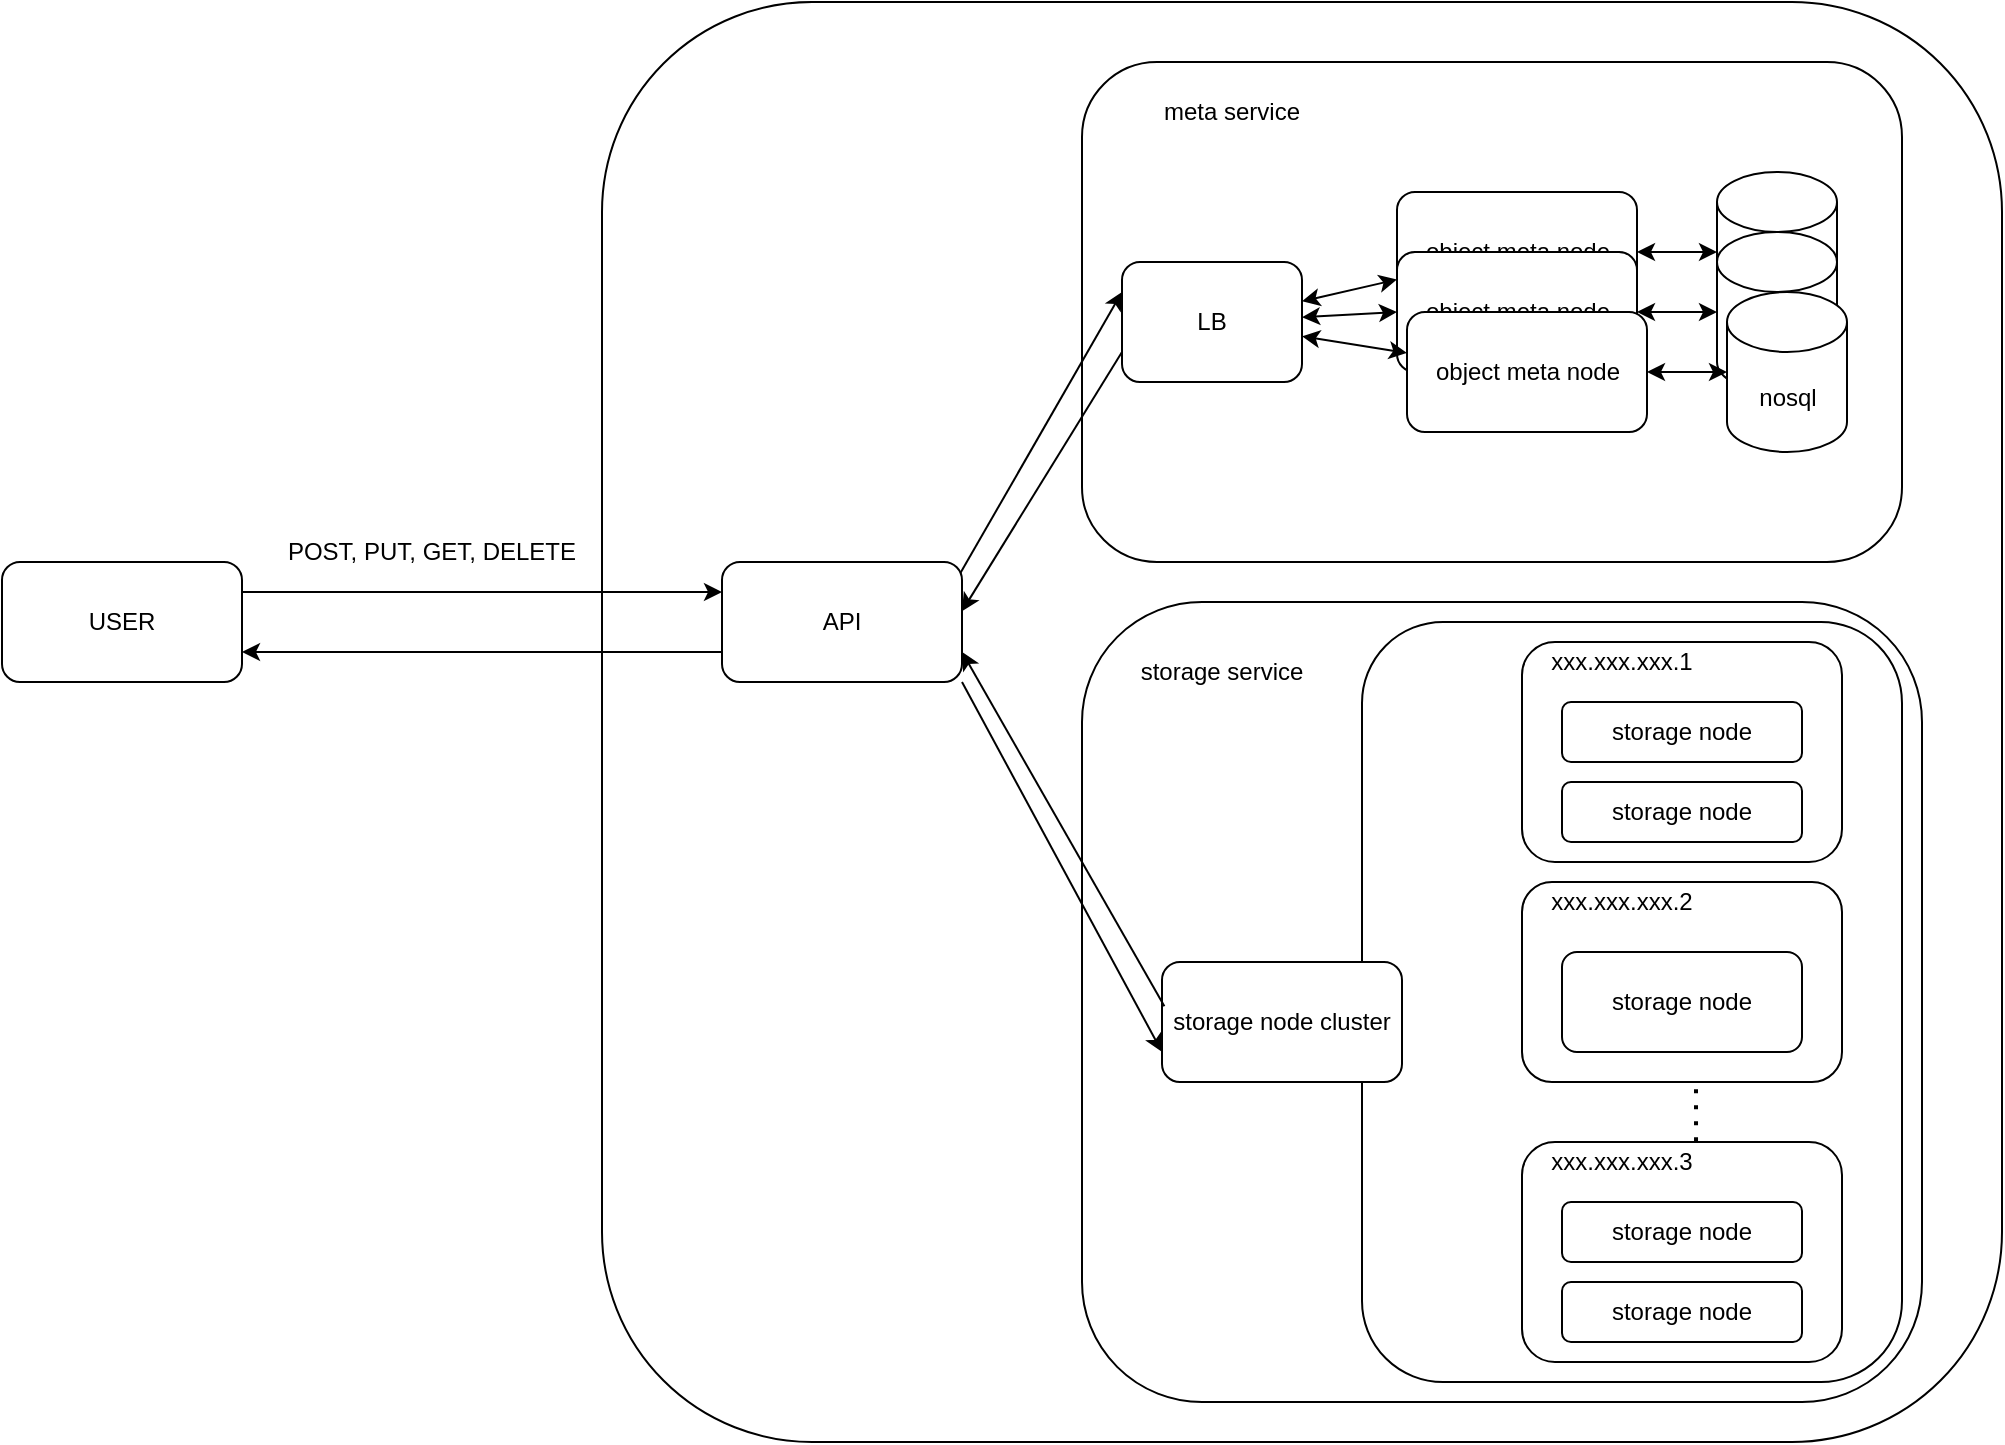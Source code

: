 <mxfile>
    <diagram id="XrwoL8R-I7j03MeKUOcI" name="architecture_v2">
        <mxGraphModel dx="1960" dy="513" grid="1" gridSize="10" guides="1" tooltips="1" connect="1" arrows="1" fold="1" page="1" pageScale="1" pageWidth="827" pageHeight="1169" math="0" shadow="0">
            <root>
                <mxCell id="0"/>
                <mxCell id="1" parent="0"/>
                <mxCell id="3" value="" style="rounded=1;whiteSpace=wrap;html=1;" parent="1" vertex="1">
                    <mxGeometry x="280" y="120" width="700" height="720" as="geometry"/>
                </mxCell>
                <mxCell id="10" value="" style="rounded=1;whiteSpace=wrap;html=1;" parent="1" vertex="1">
                    <mxGeometry x="520" y="420" width="420" height="400" as="geometry"/>
                </mxCell>
                <mxCell id="37" value="" style="rounded=1;whiteSpace=wrap;html=1;" parent="1" vertex="1">
                    <mxGeometry x="660" y="430" width="270" height="380" as="geometry"/>
                </mxCell>
                <mxCell id="2" value="USER" style="rounded=1;whiteSpace=wrap;html=1;" parent="1" vertex="1">
                    <mxGeometry x="-20" y="400" width="120" height="60" as="geometry"/>
                </mxCell>
                <mxCell id="4" value="API" style="rounded=1;whiteSpace=wrap;html=1;" parent="1" vertex="1">
                    <mxGeometry x="340" y="400" width="120" height="60" as="geometry"/>
                </mxCell>
                <mxCell id="6" value="" style="endArrow=classic;html=1;exitX=1;exitY=0.25;exitDx=0;exitDy=0;entryX=0;entryY=0.25;entryDx=0;entryDy=0;" parent="1" source="2" target="4" edge="1">
                    <mxGeometry width="50" height="50" relative="1" as="geometry">
                        <mxPoint x="380" y="440" as="sourcePoint"/>
                        <mxPoint x="430" y="390" as="targetPoint"/>
                    </mxGeometry>
                </mxCell>
                <mxCell id="7" value="" style="endArrow=classic;html=1;exitX=0;exitY=0.75;exitDx=0;exitDy=0;entryX=1;entryY=0.75;entryDx=0;entryDy=0;" parent="1" source="4" target="2" edge="1">
                    <mxGeometry width="50" height="50" relative="1" as="geometry">
                        <mxPoint x="110" y="425" as="sourcePoint"/>
                        <mxPoint x="350" y="425" as="targetPoint"/>
                    </mxGeometry>
                </mxCell>
                <mxCell id="9" value="" style="rounded=1;whiteSpace=wrap;html=1;" parent="1" vertex="1">
                    <mxGeometry x="520" y="150" width="410" height="250" as="geometry"/>
                </mxCell>
                <mxCell id="12" value="LB" style="rounded=1;whiteSpace=wrap;html=1;" parent="1" vertex="1">
                    <mxGeometry x="540" y="250" width="90" height="60" as="geometry"/>
                </mxCell>
                <mxCell id="13" value="storage node cluster" style="rounded=1;whiteSpace=wrap;html=1;" parent="1" vertex="1">
                    <mxGeometry x="560" y="600" width="120" height="60" as="geometry"/>
                </mxCell>
                <mxCell id="14" value="" style="rounded=1;whiteSpace=wrap;html=1;" parent="1" vertex="1">
                    <mxGeometry x="740" y="440" width="160" height="110" as="geometry"/>
                </mxCell>
                <mxCell id="15" value="" style="rounded=1;whiteSpace=wrap;html=1;" parent="1" vertex="1">
                    <mxGeometry x="740" y="560" width="160" height="100" as="geometry"/>
                </mxCell>
                <mxCell id="16" value="nosql" style="shape=cylinder3;whiteSpace=wrap;html=1;boundedLbl=1;backgroundOutline=1;size=15;" parent="1" vertex="1">
                    <mxGeometry x="837.5" y="205" width="60" height="80" as="geometry"/>
                </mxCell>
                <mxCell id="17" value="storage node" style="rounded=1;whiteSpace=wrap;html=1;" parent="1" vertex="1">
                    <mxGeometry x="760" y="470" width="120" height="30" as="geometry"/>
                </mxCell>
                <mxCell id="19" value="storage node" style="rounded=1;whiteSpace=wrap;html=1;" parent="1" vertex="1">
                    <mxGeometry x="760" y="510" width="120" height="30" as="geometry"/>
                </mxCell>
                <mxCell id="20" value="storage node" style="rounded=1;whiteSpace=wrap;html=1;" parent="1" vertex="1">
                    <mxGeometry x="760" y="595" width="120" height="50" as="geometry"/>
                </mxCell>
                <mxCell id="21" value="" style="endArrow=none;dashed=1;html=1;dashPattern=1 3;strokeWidth=2;exitX=0.731;exitY=0.714;exitDx=0;exitDy=0;exitPerimeter=0;" parent="1" source="10" edge="1">
                    <mxGeometry width="50" height="50" relative="1" as="geometry">
                        <mxPoint x="830" y="680" as="sourcePoint"/>
                        <mxPoint x="827" y="660" as="targetPoint"/>
                    </mxGeometry>
                </mxCell>
                <mxCell id="22" value="" style="rounded=1;whiteSpace=wrap;html=1;" parent="1" vertex="1">
                    <mxGeometry x="740" y="690" width="160" height="110" as="geometry"/>
                </mxCell>
                <mxCell id="24" value="storage node" style="rounded=1;whiteSpace=wrap;html=1;" parent="1" vertex="1">
                    <mxGeometry x="760" y="720" width="120" height="30" as="geometry"/>
                </mxCell>
                <mxCell id="25" value="storage node" style="rounded=1;whiteSpace=wrap;html=1;" parent="1" vertex="1">
                    <mxGeometry x="760" y="760" width="120" height="30" as="geometry"/>
                </mxCell>
                <mxCell id="26" value="xxx.xxx.xxx.1" style="text;html=1;strokeColor=none;fillColor=none;align=center;verticalAlign=middle;whiteSpace=wrap;rounded=0;" parent="1" vertex="1">
                    <mxGeometry x="760" y="440" width="60" height="20" as="geometry"/>
                </mxCell>
                <mxCell id="28" value="xxx.xxx.xxx.2" style="text;html=1;strokeColor=none;fillColor=none;align=center;verticalAlign=middle;whiteSpace=wrap;rounded=0;" parent="1" vertex="1">
                    <mxGeometry x="760" y="560" width="60" height="20" as="geometry"/>
                </mxCell>
                <mxCell id="30" value="xxx.xxx.xxx.3" style="text;html=1;strokeColor=none;fillColor=none;align=center;verticalAlign=middle;whiteSpace=wrap;rounded=0;" parent="1" vertex="1">
                    <mxGeometry x="760" y="690" width="60" height="20" as="geometry"/>
                </mxCell>
                <mxCell id="31" value="" style="endArrow=classic;html=1;exitX=0.994;exitY=0.09;exitDx=0;exitDy=0;entryX=0;entryY=0.25;entryDx=0;entryDy=0;exitPerimeter=0;" parent="1" source="4" target="12" edge="1">
                    <mxGeometry width="50" height="50" relative="1" as="geometry">
                        <mxPoint x="690" y="540" as="sourcePoint"/>
                        <mxPoint x="740" y="490" as="targetPoint"/>
                    </mxGeometry>
                </mxCell>
                <mxCell id="32" value="" style="endArrow=classic;html=1;exitX=0;exitY=0.75;exitDx=0;exitDy=0;entryX=1;entryY=0.41;entryDx=0;entryDy=0;entryPerimeter=0;" parent="1" source="12" target="4" edge="1">
                    <mxGeometry width="50" height="50" relative="1" as="geometry">
                        <mxPoint x="470" y="425" as="sourcePoint"/>
                        <mxPoint x="570" y="275" as="targetPoint"/>
                    </mxGeometry>
                </mxCell>
                <mxCell id="33" value="" style="endArrow=classic;html=1;exitX=1;exitY=1;exitDx=0;exitDy=0;entryX=0;entryY=0.75;entryDx=0;entryDy=0;" parent="1" source="4" target="13" edge="1">
                    <mxGeometry width="50" height="50" relative="1" as="geometry">
                        <mxPoint x="469.28" y="415.4" as="sourcePoint"/>
                        <mxPoint x="570" y="275" as="targetPoint"/>
                    </mxGeometry>
                </mxCell>
                <mxCell id="34" value="" style="endArrow=classic;html=1;exitX=0.01;exitY=0.369;exitDx=0;exitDy=0;entryX=1;entryY=0.75;entryDx=0;entryDy=0;exitPerimeter=0;" parent="1" source="13" target="4" edge="1">
                    <mxGeometry width="50" height="50" relative="1" as="geometry">
                        <mxPoint x="470" y="470" as="sourcePoint"/>
                        <mxPoint x="570" y="655" as="targetPoint"/>
                    </mxGeometry>
                </mxCell>
                <mxCell id="35" value="storage service" style="text;html=1;strokeColor=none;fillColor=none;align=center;verticalAlign=middle;whiteSpace=wrap;rounded=0;" parent="1" vertex="1">
                    <mxGeometry x="540" y="440" width="100" height="30" as="geometry"/>
                </mxCell>
                <mxCell id="36" value="meta service" style="text;html=1;strokeColor=none;fillColor=none;align=center;verticalAlign=middle;whiteSpace=wrap;rounded=0;" parent="1" vertex="1">
                    <mxGeometry x="540" y="160" width="110" height="30" as="geometry"/>
                </mxCell>
                <mxCell id="22j1NjlpuGM0zyQFbdJL-37" value="" style="endArrow=classic;startArrow=classic;html=1;exitX=1;exitY=0.5;exitDx=0;exitDy=0;" parent="1" source="qHkTOjJ6QAgFXQLdBOn8-37" target="16" edge="1">
                    <mxGeometry width="50" height="50" relative="1" as="geometry">
                        <mxPoint x="617.5" y="515" as="sourcePoint"/>
                        <mxPoint x="667.5" y="465" as="targetPoint"/>
                    </mxGeometry>
                </mxCell>
                <mxCell id="qHkTOjJ6QAgFXQLdBOn8-37" value="object meta node" style="rounded=1;whiteSpace=wrap;html=1;" parent="1" vertex="1">
                    <mxGeometry x="677.5" y="215" width="120" height="60" as="geometry"/>
                </mxCell>
                <mxCell id="qHkTOjJ6QAgFXQLdBOn8-39" value="" style="endArrow=classic;startArrow=classic;html=1;entryX=0;entryY=0.5;entryDx=0;entryDy=0;" parent="1" source="12" target="qHkTOjJ6QAgFXQLdBOn8-42" edge="1">
                    <mxGeometry width="50" height="50" relative="1" as="geometry">
                        <mxPoint x="810" y="290" as="sourcePoint"/>
                        <mxPoint x="850" y="290" as="targetPoint"/>
                    </mxGeometry>
                </mxCell>
                <mxCell id="qHkTOjJ6QAgFXQLdBOn8-40" value="nosql" style="shape=cylinder3;whiteSpace=wrap;html=1;boundedLbl=1;backgroundOutline=1;size=15;" parent="1" vertex="1">
                    <mxGeometry x="837.5" y="235" width="60" height="80" as="geometry"/>
                </mxCell>
                <mxCell id="qHkTOjJ6QAgFXQLdBOn8-41" value="" style="endArrow=classic;startArrow=classic;html=1;exitX=1;exitY=0.5;exitDx=0;exitDy=0;" parent="1" source="qHkTOjJ6QAgFXQLdBOn8-42" target="qHkTOjJ6QAgFXQLdBOn8-40" edge="1">
                    <mxGeometry width="50" height="50" relative="1" as="geometry">
                        <mxPoint x="617.5" y="545" as="sourcePoint"/>
                        <mxPoint x="667.5" y="495" as="targetPoint"/>
                    </mxGeometry>
                </mxCell>
                <mxCell id="qHkTOjJ6QAgFXQLdBOn8-42" value="object meta node" style="rounded=1;whiteSpace=wrap;html=1;" parent="1" vertex="1">
                    <mxGeometry x="677.5" y="245" width="120" height="60" as="geometry"/>
                </mxCell>
                <mxCell id="qHkTOjJ6QAgFXQLdBOn8-43" value="nosql" style="shape=cylinder3;whiteSpace=wrap;html=1;boundedLbl=1;backgroundOutline=1;size=15;" parent="1" vertex="1">
                    <mxGeometry x="842.5" y="265" width="60" height="80" as="geometry"/>
                </mxCell>
                <mxCell id="qHkTOjJ6QAgFXQLdBOn8-44" value="" style="endArrow=classic;startArrow=classic;html=1;exitX=1;exitY=0.5;exitDx=0;exitDy=0;" parent="1" source="qHkTOjJ6QAgFXQLdBOn8-45" target="qHkTOjJ6QAgFXQLdBOn8-43" edge="1">
                    <mxGeometry width="50" height="50" relative="1" as="geometry">
                        <mxPoint x="622.5" y="575" as="sourcePoint"/>
                        <mxPoint x="672.5" y="525" as="targetPoint"/>
                    </mxGeometry>
                </mxCell>
                <mxCell id="qHkTOjJ6QAgFXQLdBOn8-45" value="object meta node" style="rounded=1;whiteSpace=wrap;html=1;" parent="1" vertex="1">
                    <mxGeometry x="682.5" y="275" width="120" height="60" as="geometry"/>
                </mxCell>
                <mxCell id="qHkTOjJ6QAgFXQLdBOn8-46" value="" style="endArrow=classic;startArrow=classic;html=1;" parent="1" source="12" target="qHkTOjJ6QAgFXQLdBOn8-37" edge="1">
                    <mxGeometry width="50" height="50" relative="1" as="geometry">
                        <mxPoint x="640" y="287.568" as="sourcePoint"/>
                        <mxPoint x="687.5" y="285" as="targetPoint"/>
                    </mxGeometry>
                </mxCell>
                <mxCell id="qHkTOjJ6QAgFXQLdBOn8-47" value="" style="endArrow=classic;startArrow=classic;html=1;" parent="1" source="12" target="qHkTOjJ6QAgFXQLdBOn8-45" edge="1">
                    <mxGeometry width="50" height="50" relative="1" as="geometry">
                        <mxPoint x="640" y="279.672" as="sourcePoint"/>
                        <mxPoint x="687.5" y="268.77" as="targetPoint"/>
                    </mxGeometry>
                </mxCell>
                <mxCell id="LDG4DuuS8nTANSQ6Wwz4-37" value="POST, PUT, GET, DELETE" style="text;html=1;strokeColor=none;fillColor=none;align=center;verticalAlign=middle;whiteSpace=wrap;rounded=0;" parent="1" vertex="1">
                    <mxGeometry x="110" y="380" width="170" height="30" as="geometry"/>
                </mxCell>
            </root>
        </mxGraphModel>
    </diagram>
    <diagram name="Copy of architecture_v0" id="tJNM4rOETJOF8i7caVq6">
        <mxGraphModel dx="1960" dy="1948" grid="1" gridSize="10" guides="1" tooltips="1" connect="1" arrows="1" fold="1" page="1" pageScale="1" pageWidth="827" pageHeight="1169" math="0" shadow="0">
            <root>
                <mxCell id="Dv7mG6I_VhBKM4UHNYjN-0"/>
                <mxCell id="Dv7mG6I_VhBKM4UHNYjN-1" parent="Dv7mG6I_VhBKM4UHNYjN-0"/>
                <mxCell id="15" value="" style="rounded=1;whiteSpace=wrap;html=1;" parent="Dv7mG6I_VhBKM4UHNYjN-1" vertex="1">
                    <mxGeometry x="-40" y="-480" width="970" height="580" as="geometry"/>
                </mxCell>
                <mxCell id="Dv7mG6I_VhBKM4UHNYjN-2" value="" style="rounded=1;whiteSpace=wrap;html=1;" parent="Dv7mG6I_VhBKM4UHNYjN-1" vertex="1">
                    <mxGeometry x="280" y="200" width="580" height="420" as="geometry"/>
                </mxCell>
                <mxCell id="Dv7mG6I_VhBKM4UHNYjN-4" value="USER" style="rounded=1;whiteSpace=wrap;html=1;" parent="Dv7mG6I_VhBKM4UHNYjN-1" vertex="1">
                    <mxGeometry x="-20" y="400" width="120" height="60" as="geometry"/>
                </mxCell>
                <mxCell id="Dv7mG6I_VhBKM4UHNYjN-5" value="" style="rounded=1;whiteSpace=wrap;html=1;" parent="Dv7mG6I_VhBKM4UHNYjN-1" vertex="1">
                    <mxGeometry x="340" y="230" width="340" height="370" as="geometry"/>
                </mxCell>
                <mxCell id="Dv7mG6I_VhBKM4UHNYjN-6" value="" style="endArrow=classic;html=1;exitX=1;exitY=0.25;exitDx=0;exitDy=0;entryX=0.002;entryY=0.469;entryDx=0;entryDy=0;entryPerimeter=0;" parent="Dv7mG6I_VhBKM4UHNYjN-1" source="Dv7mG6I_VhBKM4UHNYjN-4" target="4gl4zNjlHuUFSt6S9p6h-2" edge="1">
                    <mxGeometry width="50" height="50" relative="1" as="geometry">
                        <mxPoint x="380" y="440" as="sourcePoint"/>
                        <mxPoint x="430" y="390" as="targetPoint"/>
                    </mxGeometry>
                </mxCell>
                <mxCell id="Dv7mG6I_VhBKM4UHNYjN-7" value="" style="endArrow=classic;html=1;exitX=0;exitY=0.589;exitDx=0;exitDy=0;entryX=1;entryY=0.75;entryDx=0;entryDy=0;exitPerimeter=0;" parent="Dv7mG6I_VhBKM4UHNYjN-1" source="4gl4zNjlHuUFSt6S9p6h-2" target="Dv7mG6I_VhBKM4UHNYjN-4" edge="1">
                    <mxGeometry width="50" height="50" relative="1" as="geometry">
                        <mxPoint x="110" y="425" as="sourcePoint"/>
                        <mxPoint x="350" y="425" as="targetPoint"/>
                    </mxGeometry>
                </mxCell>
                <mxCell id="Dv7mG6I_VhBKM4UHNYjN-8" value="POST, PUT, GET, DELETE" style="text;html=1;strokeColor=none;fillColor=none;align=center;verticalAlign=middle;whiteSpace=wrap;rounded=0;" parent="Dv7mG6I_VhBKM4UHNYjN-1" vertex="1">
                    <mxGeometry x="110" y="380" width="170" height="30" as="geometry"/>
                </mxCell>
                <mxCell id="Dv7mG6I_VhBKM4UHNYjN-10" value="object meta service" style="rounded=1;whiteSpace=wrap;html=1;" parent="Dv7mG6I_VhBKM4UHNYjN-1" vertex="1">
                    <mxGeometry x="520" y="300" width="120" height="60" as="geometry"/>
                </mxCell>
                <mxCell id="Dv7mG6I_VhBKM4UHNYjN-11" value="storage service" style="rounded=1;whiteSpace=wrap;html=1;" parent="Dv7mG6I_VhBKM4UHNYjN-1" vertex="1">
                    <mxGeometry x="520" y="490" width="120" height="60" as="geometry"/>
                </mxCell>
                <mxCell id="Dv7mG6I_VhBKM4UHNYjN-12" value="nosql" style="shape=cylinder3;whiteSpace=wrap;html=1;boundedLbl=1;backgroundOutline=1;size=15;" parent="Dv7mG6I_VhBKM4UHNYjN-1" vertex="1">
                    <mxGeometry x="730" y="290" width="60" height="80" as="geometry"/>
                </mxCell>
                <mxCell id="Dv7mG6I_VhBKM4UHNYjN-19" value="" style="endArrow=classic;startArrow=classic;html=1;entryX=0;entryY=0.5;entryDx=0;entryDy=0;entryPerimeter=0;" parent="Dv7mG6I_VhBKM4UHNYjN-1" source="Dv7mG6I_VhBKM4UHNYjN-10" target="Dv7mG6I_VhBKM4UHNYjN-12" edge="1">
                    <mxGeometry width="50" height="50" relative="1" as="geometry">
                        <mxPoint x="510" y="540" as="sourcePoint"/>
                        <mxPoint x="560" y="490" as="targetPoint"/>
                    </mxGeometry>
                </mxCell>
                <mxCell id="Dv7mG6I_VhBKM4UHNYjN-20" value="levelDB" style="shape=cylinder3;whiteSpace=wrap;html=1;boundedLbl=1;backgroundOutline=1;size=15;" parent="Dv7mG6I_VhBKM4UHNYjN-1" vertex="1">
                    <mxGeometry x="730" y="480" width="60" height="80" as="geometry"/>
                </mxCell>
                <mxCell id="Dv7mG6I_VhBKM4UHNYjN-21" value="" style="endArrow=classic;startArrow=classic;html=1;exitX=1;exitY=0.5;exitDx=0;exitDy=0;" parent="Dv7mG6I_VhBKM4UHNYjN-1" source="Dv7mG6I_VhBKM4UHNYjN-11" target="Dv7mG6I_VhBKM4UHNYjN-20" edge="1">
                    <mxGeometry width="50" height="50" relative="1" as="geometry">
                        <mxPoint x="690" y="340" as="sourcePoint"/>
                        <mxPoint x="740" y="340" as="targetPoint"/>
                    </mxGeometry>
                </mxCell>
                <mxCell id="4gl4zNjlHuUFSt6S9p6h-0" value="API server" style="text;html=1;strokeColor=none;fillColor=none;align=center;verticalAlign=middle;whiteSpace=wrap;rounded=0;" parent="Dv7mG6I_VhBKM4UHNYjN-1" vertex="1">
                    <mxGeometry x="350" y="230" width="100" height="30" as="geometry"/>
                </mxCell>
                <mxCell id="4gl4zNjlHuUFSt6S9p6h-2" value="handler" style="rounded=1;whiteSpace=wrap;html=1;" parent="Dv7mG6I_VhBKM4UHNYjN-1" vertex="1">
                    <mxGeometry x="370" y="300" width="120" height="250" as="geometry"/>
                </mxCell>
                <mxCell id="0" value="" style="rounded=1;whiteSpace=wrap;html=1;" parent="Dv7mG6I_VhBKM4UHNYjN-1" vertex="1">
                    <mxGeometry x="274" y="-380" width="580" height="420" as="geometry"/>
                </mxCell>
                <mxCell id="1" value="USER" style="rounded=1;whiteSpace=wrap;html=1;" parent="Dv7mG6I_VhBKM4UHNYjN-1" vertex="1">
                    <mxGeometry x="-26" y="-180" width="120" height="60" as="geometry"/>
                </mxCell>
                <mxCell id="2" value="" style="rounded=1;whiteSpace=wrap;html=1;" parent="Dv7mG6I_VhBKM4UHNYjN-1" vertex="1">
                    <mxGeometry x="334" y="-350" width="340" height="370" as="geometry"/>
                </mxCell>
                <mxCell id="3" value="" style="endArrow=classic;html=1;exitX=1;exitY=0.25;exitDx=0;exitDy=0;entryX=0.002;entryY=0.469;entryDx=0;entryDy=0;entryPerimeter=0;" parent="Dv7mG6I_VhBKM4UHNYjN-1" source="1" target="13" edge="1">
                    <mxGeometry width="50" height="50" relative="1" as="geometry">
                        <mxPoint x="374" y="-140" as="sourcePoint"/>
                        <mxPoint x="424" y="-190" as="targetPoint"/>
                    </mxGeometry>
                </mxCell>
                <mxCell id="4" value="" style="endArrow=classic;html=1;exitX=0;exitY=0.589;exitDx=0;exitDy=0;entryX=1;entryY=0.75;entryDx=0;entryDy=0;exitPerimeter=0;" parent="Dv7mG6I_VhBKM4UHNYjN-1" source="13" target="1" edge="1">
                    <mxGeometry width="50" height="50" relative="1" as="geometry">
                        <mxPoint x="104" y="-155" as="sourcePoint"/>
                        <mxPoint x="344" y="-155" as="targetPoint"/>
                    </mxGeometry>
                </mxCell>
                <mxCell id="5" value="POST, PUT, GET, DELETE" style="text;html=1;strokeColor=none;fillColor=none;align=center;verticalAlign=middle;whiteSpace=wrap;rounded=0;" parent="Dv7mG6I_VhBKM4UHNYjN-1" vertex="1">
                    <mxGeometry x="104" y="-200" width="170" height="30" as="geometry"/>
                </mxCell>
                <mxCell id="6" value="object meta service" style="rounded=1;whiteSpace=wrap;html=1;" parent="Dv7mG6I_VhBKM4UHNYjN-1" vertex="1">
                    <mxGeometry x="514" y="-280" width="120" height="60" as="geometry"/>
                </mxCell>
                <mxCell id="7" value="storage service" style="rounded=1;whiteSpace=wrap;html=1;" parent="Dv7mG6I_VhBKM4UHNYjN-1" vertex="1">
                    <mxGeometry x="514" y="-90" width="120" height="60" as="geometry"/>
                </mxCell>
                <mxCell id="8" value="Local&lt;br&gt;Memory" style="shape=cylinder3;whiteSpace=wrap;html=1;boundedLbl=1;backgroundOutline=1;size=15;" parent="Dv7mG6I_VhBKM4UHNYjN-1" vertex="1">
                    <mxGeometry x="724" y="-290" width="60" height="80" as="geometry"/>
                </mxCell>
                <mxCell id="9" value="" style="endArrow=classic;startArrow=classic;html=1;entryX=0;entryY=0.5;entryDx=0;entryDy=0;entryPerimeter=0;" parent="Dv7mG6I_VhBKM4UHNYjN-1" source="6" target="8" edge="1">
                    <mxGeometry width="50" height="50" relative="1" as="geometry">
                        <mxPoint x="504" y="-40" as="sourcePoint"/>
                        <mxPoint x="554" y="-90" as="targetPoint"/>
                    </mxGeometry>
                </mxCell>
                <mxCell id="10" value="Local Disk" style="shape=cylinder3;whiteSpace=wrap;html=1;boundedLbl=1;backgroundOutline=1;size=15;" parent="Dv7mG6I_VhBKM4UHNYjN-1" vertex="1">
                    <mxGeometry x="724" y="-100" width="60" height="80" as="geometry"/>
                </mxCell>
                <mxCell id="11" value="" style="endArrow=classic;startArrow=classic;html=1;exitX=1;exitY=0.5;exitDx=0;exitDy=0;" parent="Dv7mG6I_VhBKM4UHNYjN-1" source="7" target="10" edge="1">
                    <mxGeometry width="50" height="50" relative="1" as="geometry">
                        <mxPoint x="684" y="-240" as="sourcePoint"/>
                        <mxPoint x="734" y="-240" as="targetPoint"/>
                    </mxGeometry>
                </mxCell>
                <mxCell id="12" value="API server" style="text;html=1;strokeColor=none;fillColor=none;align=center;verticalAlign=middle;whiteSpace=wrap;rounded=0;" parent="Dv7mG6I_VhBKM4UHNYjN-1" vertex="1">
                    <mxGeometry x="344" y="-350" width="100" height="30" as="geometry"/>
                </mxCell>
                <mxCell id="13" value="handler" style="rounded=1;whiteSpace=wrap;html=1;" parent="Dv7mG6I_VhBKM4UHNYjN-1" vertex="1">
                    <mxGeometry x="364" y="-280" width="120" height="250" as="geometry"/>
                </mxCell>
                <mxCell id="14" value="prototype" style="text;html=1;strokeColor=none;fillColor=none;align=center;verticalAlign=middle;whiteSpace=wrap;rounded=0;" parent="Dv7mG6I_VhBKM4UHNYjN-1" vertex="1">
                    <mxGeometry x="340" y="-470" width="170" height="30" as="geometry"/>
                </mxCell>
            </root>
        </mxGraphModel>
    </diagram>
    <diagram id="-xh7lsWtHkoIq44ITKwm" name="architecture_v1">
        <mxGraphModel dx="1960" dy="779" grid="1" gridSize="10" guides="1" tooltips="1" connect="1" arrows="1" fold="1" page="1" pageScale="1" pageWidth="827" pageHeight="1169" math="0" shadow="0">
            <root>
                <mxCell id="0"/>
                <mxCell id="1" parent="0"/>
                <mxCell id="4BQ2evdpj7uEI14HnPks-1" value="" style="rounded=1;whiteSpace=wrap;html=1;" parent="1" vertex="1">
                    <mxGeometry x="280" y="200" width="580" height="420" as="geometry"/>
                </mxCell>
                <mxCell id="4BQ2evdpj7uEI14HnPks-2" value="" style="rounded=1;whiteSpace=wrap;html=1;" parent="1" vertex="1">
                    <mxGeometry x="520" y="420" width="290" height="170" as="geometry"/>
                </mxCell>
                <mxCell id="4BQ2evdpj7uEI14HnPks-4" value="USER" style="rounded=1;whiteSpace=wrap;html=1;" parent="1" vertex="1">
                    <mxGeometry x="-20" y="400" width="120" height="60" as="geometry"/>
                </mxCell>
                <mxCell id="4BQ2evdpj7uEI14HnPks-5" value="API" style="rounded=1;whiteSpace=wrap;html=1;" parent="1" vertex="1">
                    <mxGeometry x="340" y="400" width="120" height="60" as="geometry"/>
                </mxCell>
                <mxCell id="4BQ2evdpj7uEI14HnPks-6" value="" style="endArrow=classic;html=1;exitX=1;exitY=0.25;exitDx=0;exitDy=0;entryX=0;entryY=0.25;entryDx=0;entryDy=0;" parent="1" source="4BQ2evdpj7uEI14HnPks-4" target="4BQ2evdpj7uEI14HnPks-5" edge="1">
                    <mxGeometry width="50" height="50" relative="1" as="geometry">
                        <mxPoint x="380" y="440" as="sourcePoint"/>
                        <mxPoint x="430" y="390" as="targetPoint"/>
                    </mxGeometry>
                </mxCell>
                <mxCell id="4BQ2evdpj7uEI14HnPks-7" value="" style="endArrow=classic;html=1;exitX=0;exitY=0.75;exitDx=0;exitDy=0;entryX=1;entryY=0.75;entryDx=0;entryDy=0;" parent="1" source="4BQ2evdpj7uEI14HnPks-5" target="4BQ2evdpj7uEI14HnPks-4" edge="1">
                    <mxGeometry width="50" height="50" relative="1" as="geometry">
                        <mxPoint x="110" y="425" as="sourcePoint"/>
                        <mxPoint x="350" y="425" as="targetPoint"/>
                    </mxGeometry>
                </mxCell>
                <mxCell id="4BQ2evdpj7uEI14HnPks-9" value="" style="rounded=1;whiteSpace=wrap;html=1;" parent="1" vertex="1">
                    <mxGeometry x="520" y="220" width="290" height="180" as="geometry"/>
                </mxCell>
                <mxCell id="4BQ2evdpj7uEI14HnPks-10" value="object meta" style="rounded=1;whiteSpace=wrap;html=1;" parent="1" vertex="1">
                    <mxGeometry x="560" y="300" width="120" height="60" as="geometry"/>
                </mxCell>
                <mxCell id="4BQ2evdpj7uEI14HnPks-11" value="storage node" style="rounded=1;whiteSpace=wrap;html=1;" parent="1" vertex="1">
                    <mxGeometry x="560" y="490" width="120" height="60" as="geometry"/>
                </mxCell>
                <mxCell id="4BQ2evdpj7uEI14HnPks-14" value="nosql" style="shape=cylinder3;whiteSpace=wrap;html=1;boundedLbl=1;backgroundOutline=1;size=15;" parent="1" vertex="1">
                    <mxGeometry x="730" y="290" width="60" height="80" as="geometry"/>
                </mxCell>
                <mxCell id="4BQ2evdpj7uEI14HnPks-25" value="" style="endArrow=classic;html=1;exitX=0.994;exitY=0.09;exitDx=0;exitDy=0;entryX=0;entryY=0.25;entryDx=0;entryDy=0;exitPerimeter=0;" parent="1" source="4BQ2evdpj7uEI14HnPks-5" target="4BQ2evdpj7uEI14HnPks-10" edge="1">
                    <mxGeometry width="50" height="50" relative="1" as="geometry">
                        <mxPoint x="690" y="540" as="sourcePoint"/>
                        <mxPoint x="740" y="490" as="targetPoint"/>
                    </mxGeometry>
                </mxCell>
                <mxCell id="4BQ2evdpj7uEI14HnPks-26" value="" style="endArrow=classic;html=1;exitX=0;exitY=0.75;exitDx=0;exitDy=0;entryX=1;entryY=0.41;entryDx=0;entryDy=0;entryPerimeter=0;" parent="1" source="4BQ2evdpj7uEI14HnPks-10" target="4BQ2evdpj7uEI14HnPks-5" edge="1">
                    <mxGeometry width="50" height="50" relative="1" as="geometry">
                        <mxPoint x="470" y="425" as="sourcePoint"/>
                        <mxPoint x="570" y="275" as="targetPoint"/>
                    </mxGeometry>
                </mxCell>
                <mxCell id="4BQ2evdpj7uEI14HnPks-27" value="" style="endArrow=classic;html=1;exitX=1;exitY=1;exitDx=0;exitDy=0;entryX=0;entryY=0.75;entryDx=0;entryDy=0;" parent="1" source="4BQ2evdpj7uEI14HnPks-5" target="4BQ2evdpj7uEI14HnPks-11" edge="1">
                    <mxGeometry width="50" height="50" relative="1" as="geometry">
                        <mxPoint x="469.28" y="415.4" as="sourcePoint"/>
                        <mxPoint x="570" y="275" as="targetPoint"/>
                    </mxGeometry>
                </mxCell>
                <mxCell id="4BQ2evdpj7uEI14HnPks-28" value="" style="endArrow=classic;html=1;exitX=0.01;exitY=0.369;exitDx=0;exitDy=0;entryX=1;entryY=0.75;entryDx=0;entryDy=0;exitPerimeter=0;" parent="1" source="4BQ2evdpj7uEI14HnPks-11" target="4BQ2evdpj7uEI14HnPks-5" edge="1">
                    <mxGeometry width="50" height="50" relative="1" as="geometry">
                        <mxPoint x="470" y="470" as="sourcePoint"/>
                        <mxPoint x="570" y="655" as="targetPoint"/>
                    </mxGeometry>
                </mxCell>
                <mxCell id="4BQ2evdpj7uEI14HnPks-29" value="storage service" style="text;html=1;strokeColor=none;fillColor=none;align=center;verticalAlign=middle;whiteSpace=wrap;rounded=0;" parent="1" vertex="1">
                    <mxGeometry x="540" y="430" width="100" height="30" as="geometry"/>
                </mxCell>
                <mxCell id="4BQ2evdpj7uEI14HnPks-30" value="meta service" style="text;html=1;strokeColor=none;fillColor=none;align=center;verticalAlign=middle;whiteSpace=wrap;rounded=0;" parent="1" vertex="1">
                    <mxGeometry x="530" y="230" width="110" height="30" as="geometry"/>
                </mxCell>
                <mxCell id="4BQ2evdpj7uEI14HnPks-31" value="" style="endArrow=classic;startArrow=classic;html=1;entryX=0;entryY=0.5;entryDx=0;entryDy=0;entryPerimeter=0;" parent="1" source="4BQ2evdpj7uEI14HnPks-10" target="4BQ2evdpj7uEI14HnPks-14" edge="1">
                    <mxGeometry width="50" height="50" relative="1" as="geometry">
                        <mxPoint x="510" y="540" as="sourcePoint"/>
                        <mxPoint x="560" y="490" as="targetPoint"/>
                    </mxGeometry>
                </mxCell>
                <mxCell id="iA15LZfpJ7BzNo4cb26q-1" value="levelDB" style="shape=cylinder3;whiteSpace=wrap;html=1;boundedLbl=1;backgroundOutline=1;size=15;" parent="1" vertex="1">
                    <mxGeometry x="730" y="480" width="60" height="80" as="geometry"/>
                </mxCell>
                <mxCell id="iA15LZfpJ7BzNo4cb26q-2" value="" style="endArrow=classic;startArrow=classic;html=1;exitX=1;exitY=0.5;exitDx=0;exitDy=0;" parent="1" source="4BQ2evdpj7uEI14HnPks-11" target="iA15LZfpJ7BzNo4cb26q-1" edge="1">
                    <mxGeometry width="50" height="50" relative="1" as="geometry">
                        <mxPoint x="690" y="340" as="sourcePoint"/>
                        <mxPoint x="740" y="340" as="targetPoint"/>
                    </mxGeometry>
                </mxCell>
                <mxCell id="2" value="" style="rounded=1;whiteSpace=wrap;html=1;" parent="1" vertex="1">
                    <mxGeometry x="220" y="840" width="560" height="480" as="geometry"/>
                </mxCell>
                <mxCell id="3" value="" style="rounded=1;whiteSpace=wrap;html=1;" parent="1" vertex="1">
                    <mxGeometry x="260" y="900" width="95" height="390" as="geometry"/>
                </mxCell>
                <mxCell id="4" value="" style="rounded=1;whiteSpace=wrap;html=1;" parent="1" vertex="1">
                    <mxGeometry x="635" y="900" width="105" height="390" as="geometry"/>
                </mxCell>
                <mxCell id="5" value="" style="rounded=1;whiteSpace=wrap;html=1;" parent="1" vertex="1">
                    <mxGeometry x="410" y="1000" width="160" height="190" as="geometry"/>
                </mxCell>
                <mxCell id="6" value="API" style="text;html=1;strokeColor=none;fillColor=none;align=center;verticalAlign=middle;whiteSpace=wrap;rounded=0;" parent="1" vertex="1">
                    <mxGeometry x="220" y="840" width="100" height="30" as="geometry"/>
                </mxCell>
                <mxCell id="7" value="controller" style="text;html=1;strokeColor=none;fillColor=none;align=center;verticalAlign=middle;whiteSpace=wrap;rounded=0;" parent="1" vertex="1">
                    <mxGeometry x="255" y="910" width="100" height="30" as="geometry"/>
                </mxCell>
                <mxCell id="8" value="controller" style="text;html=1;strokeColor=none;fillColor=none;align=center;verticalAlign=middle;whiteSpace=wrap;rounded=0;" parent="1" vertex="1">
                    <mxGeometry x="630" y="910" width="100" height="30" as="geometry"/>
                </mxCell>
                <mxCell id="9" value="service" style="text;html=1;strokeColor=none;fillColor=none;align=center;verticalAlign=middle;whiteSpace=wrap;rounded=0;" parent="1" vertex="1">
                    <mxGeometry x="440" y="1000" width="100" height="30" as="geometry"/>
                </mxCell>
                <mxCell id="11" value="" style="shape=flexArrow;endArrow=classic;startArrow=classic;html=1;" parent="1" source="3" target="5" edge="1">
                    <mxGeometry width="100" height="100" relative="1" as="geometry">
                        <mxPoint x="560" y="950" as="sourcePoint"/>
                        <mxPoint x="660" y="850" as="targetPoint"/>
                    </mxGeometry>
                </mxCell>
                <mxCell id="13" value="object upload &lt;br&gt;rest controller" style="rounded=1;whiteSpace=wrap;html=1;" parent="1" vertex="1">
                    <mxGeometry x="273.75" y="960" width="62.5" height="90" as="geometry"/>
                </mxCell>
                <mxCell id="15" value="object&lt;br&gt;download&lt;br&gt;rest controller" style="rounded=1;whiteSpace=wrap;html=1;" parent="1" vertex="1">
                    <mxGeometry x="273.75" y="1070" width="62.5" height="90" as="geometry"/>
                </mxCell>
                <mxCell id="16" value="object&lt;br&gt;list&lt;br&gt;rest controller" style="rounded=1;whiteSpace=wrap;html=1;" parent="1" vertex="1">
                    <mxGeometry x="273.75" y="1180" width="62.5" height="90" as="geometry"/>
                </mxCell>
                <mxCell id="17" value="block upload &lt;br&gt;rpc controller" style="rounded=1;whiteSpace=wrap;html=1;" parent="1" vertex="1">
                    <mxGeometry x="650" y="950" width="62.5" height="90" as="geometry"/>
                </mxCell>
                <mxCell id="18" value="" style="shape=flexArrow;endArrow=classic;startArrow=classic;html=1;exitX=1.021;exitY=0.129;exitDx=0;exitDy=0;exitPerimeter=0;" parent="1" source="3" edge="1">
                    <mxGeometry width="100" height="100" relative="1" as="geometry">
                        <mxPoint x="380" y="950" as="sourcePoint"/>
                        <mxPoint x="630" y="950" as="targetPoint"/>
                    </mxGeometry>
                </mxCell>
                <mxCell id="19" value="block&lt;br&gt;download&lt;br&gt;rpc controller" style="rounded=1;whiteSpace=wrap;html=1;" parent="1" vertex="1">
                    <mxGeometry x="650" y="1070" width="62.5" height="90" as="geometry"/>
                </mxCell>
                <mxCell id="20" value="object meta&lt;br&gt;rpc&lt;br&gt;controller" style="rounded=1;whiteSpace=wrap;html=1;" parent="1" vertex="1">
                    <mxGeometry x="650" y="1180" width="62.5" height="90" as="geometry"/>
                </mxCell>
                <mxCell id="KyjR2b92OtFHxr7rNQe5-21" value="POST, PUT, GET, DELETE" style="text;html=1;strokeColor=none;fillColor=none;align=center;verticalAlign=middle;whiteSpace=wrap;rounded=0;" parent="1" vertex="1">
                    <mxGeometry x="120" y="390" width="170" height="30" as="geometry"/>
                </mxCell>
            </root>
        </mxGraphModel>
    </diagram>
</mxfile>